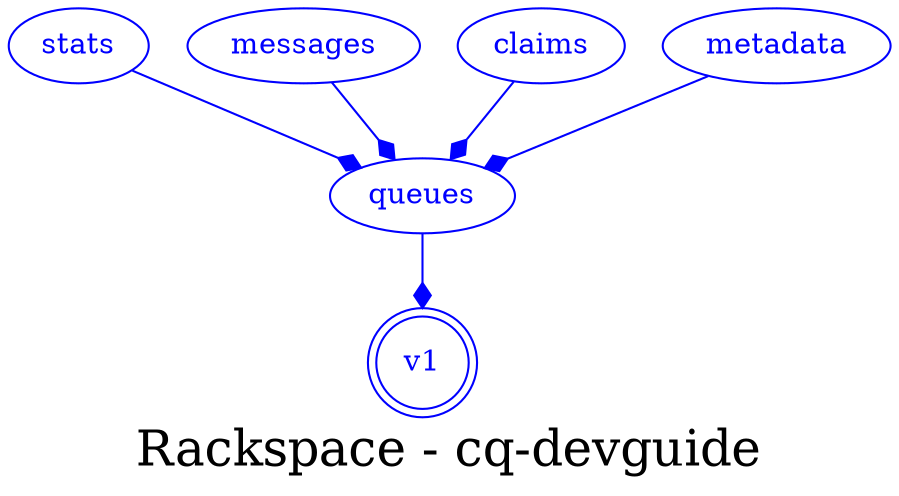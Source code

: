 digraph LexiconGraph {
graph[label="Rackspace - cq-devguide", fontsize=24]
splines=true
"v1" [color=blue, fontcolor=blue, shape=doublecircle]
"queues" -> "v1" [color=blue, fontcolor=blue, arrowhead=diamond, arrowtail=none]
"queues" [color=blue, fontcolor=blue, shape=ellipse]
"stats" -> "queues" [color=blue, fontcolor=blue, arrowhead=diamond, arrowtail=none]
"stats" [color=blue, fontcolor=blue, shape=ellipse]
"messages" -> "queues" [color=blue, fontcolor=blue, arrowhead=diamond, arrowtail=none]
"messages" [color=blue, fontcolor=blue, shape=ellipse]
"claims" -> "queues" [color=blue, fontcolor=blue, arrowhead=diamond, arrowtail=none]
"claims" [color=blue, fontcolor=blue, shape=ellipse]
"metadata" -> "queues" [color=blue, fontcolor=blue, arrowhead=diamond, arrowtail=none]
"metadata" [color=blue, fontcolor=blue, shape=ellipse]
}
